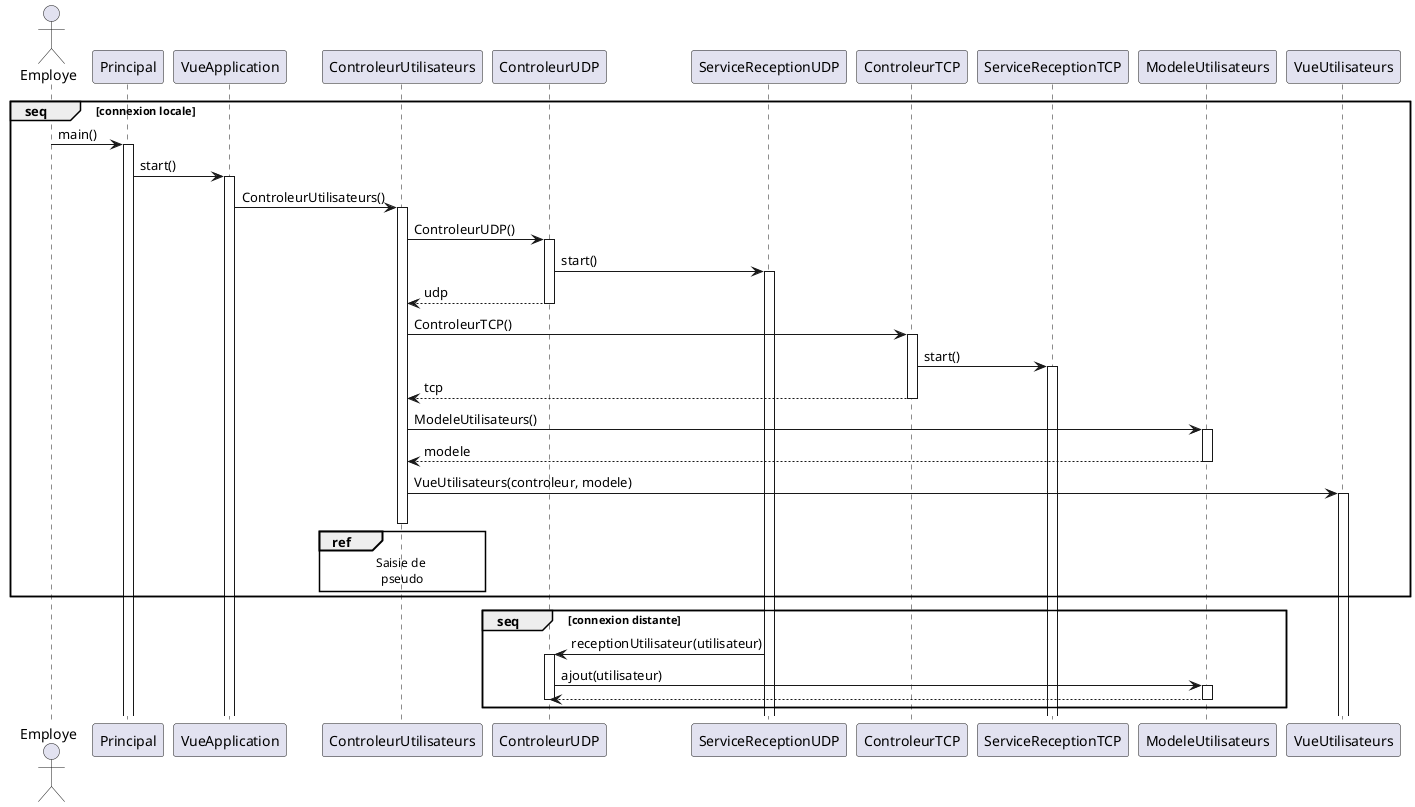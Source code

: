 @startuml Connexion
actor Employe
group seq [connexion locale]
    Employe -> Principal : main()
    activate Principal
    Principal -> VueApplication : start()
    activate VueApplication 
    VueApplication -> ControleurUtilisateurs : ControleurUtilisateurs()
    activate ControleurUtilisateurs
    ControleurUtilisateurs -> ControleurUDP : ControleurUDP()
    activate ControleurUDP
    ControleurUDP -> ServiceReceptionUDP : start()
    activate ServiceReceptionUDP
    ControleurUDP --> ControleurUtilisateurs : udp
    deactivate ControleurUDP
    ControleurUtilisateurs -> ControleurTCP : ControleurTCP()
    activate ControleurTCP
    ControleurTCP -> ServiceReceptionTCP : start()
    activate ServiceReceptionTCP
    ControleurTCP --> ControleurUtilisateurs : tcp
    deactivate ControleurTCP
    ControleurUtilisateurs -> ModeleUtilisateurs : ModeleUtilisateurs()
    activate ModeleUtilisateurs
    ModeleUtilisateurs --> ControleurUtilisateurs : modele
    deactivate ModeleUtilisateurs
    ControleurUtilisateurs -> VueUtilisateurs : VueUtilisateurs(controleur, modele)
    activate VueUtilisateurs
    ref over ControleurUtilisateurs
        Saisie de 
        pseudo
    end ref
    deactivate ControleurUtilisateurs
end
group seq [connexion distante]
    ServiceReceptionUDP -> ControleurUDP : receptionUtilisateur(utilisateur)
    activate ControleurUDP
    ControleurUDP -> ModeleUtilisateurs : ajout(utilisateur)
    activate ModeleUtilisateurs
    ModeleUtilisateurs --> ControleurUDP
    deactivate ModeleUtilisateurs
    deactivate ControleurUDP
end
@enduml
